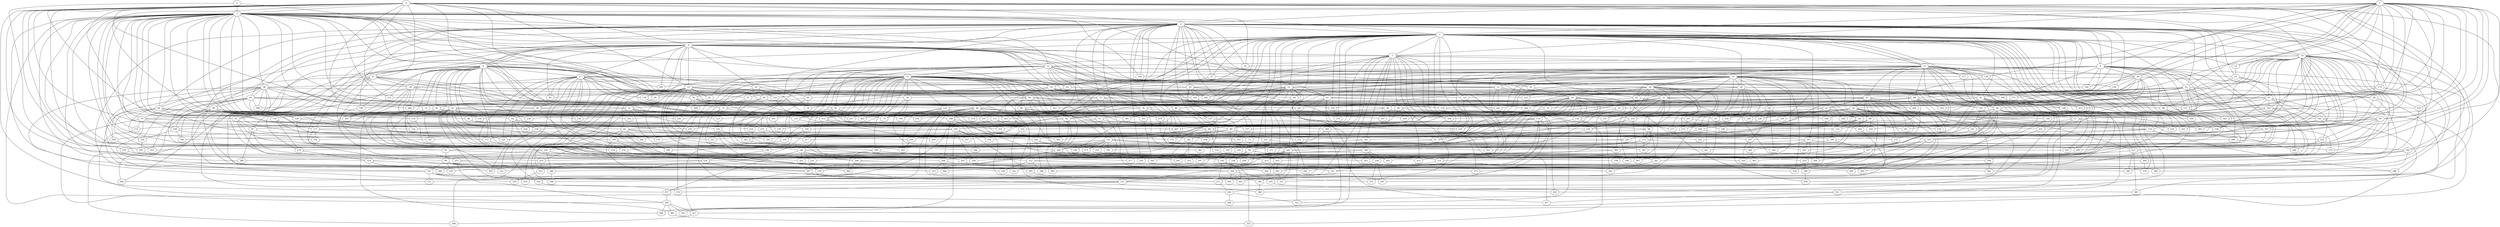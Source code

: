 strict graph "barabasi_albert_graph(400,3)" {
0;
1;
2;
3;
4;
5;
6;
7;
8;
9;
10;
11;
12;
13;
14;
15;
16;
17;
18;
19;
20;
21;
22;
23;
24;
25;
26;
27;
28;
29;
30;
31;
32;
33;
34;
35;
36;
37;
38;
39;
40;
41;
42;
43;
44;
45;
46;
47;
48;
49;
50;
51;
52;
53;
54;
55;
56;
57;
58;
59;
60;
61;
62;
63;
64;
65;
66;
67;
68;
69;
70;
71;
72;
73;
74;
75;
76;
77;
78;
79;
80;
81;
82;
83;
84;
85;
86;
87;
88;
89;
90;
91;
92;
93;
94;
95;
96;
97;
98;
99;
100;
101;
102;
103;
104;
105;
106;
107;
108;
109;
110;
111;
112;
113;
114;
115;
116;
117;
118;
119;
120;
121;
122;
123;
124;
125;
126;
127;
128;
129;
130;
131;
132;
133;
134;
135;
136;
137;
138;
139;
140;
141;
142;
143;
144;
145;
146;
147;
148;
149;
150;
151;
152;
153;
154;
155;
156;
157;
158;
159;
160;
161;
162;
163;
164;
165;
166;
167;
168;
169;
170;
171;
172;
173;
174;
175;
176;
177;
178;
179;
180;
181;
182;
183;
184;
185;
186;
187;
188;
189;
190;
191;
192;
193;
194;
195;
196;
197;
198;
199;
200;
201;
202;
203;
204;
205;
206;
207;
208;
209;
210;
211;
212;
213;
214;
215;
216;
217;
218;
219;
220;
221;
222;
223;
224;
225;
226;
227;
228;
229;
230;
231;
232;
233;
234;
235;
236;
237;
238;
239;
240;
241;
242;
243;
244;
245;
246;
247;
248;
249;
250;
251;
252;
253;
254;
255;
256;
257;
258;
259;
260;
261;
262;
263;
264;
265;
266;
267;
268;
269;
270;
271;
272;
273;
274;
275;
276;
277;
278;
279;
280;
281;
282;
283;
284;
285;
286;
287;
288;
289;
290;
291;
292;
293;
294;
295;
296;
297;
298;
299;
300;
301;
302;
303;
304;
305;
306;
307;
308;
309;
310;
311;
312;
313;
314;
315;
316;
317;
318;
319;
320;
321;
322;
323;
324;
325;
326;
327;
328;
329;
330;
331;
332;
333;
334;
335;
336;
337;
338;
339;
340;
341;
342;
343;
344;
345;
346;
347;
348;
349;
350;
351;
352;
353;
354;
355;
356;
357;
358;
359;
360;
361;
362;
363;
364;
365;
366;
367;
368;
369;
370;
371;
372;
373;
374;
375;
376;
377;
378;
379;
380;
381;
382;
383;
384;
385;
386;
387;
388;
389;
390;
391;
392;
393;
394;
395;
396;
397;
398;
399;
0 -- 257  [is_available=True, prob="0.702467600726"];
0 -- 3  [is_available=True, prob="0.790670022078"];
0 -- 4  [is_available=True, prob="1.0"];
0 -- 6  [is_available=True, prob="0.734093251539"];
0 -- 143  [is_available=True, prob="0.946987612284"];
0 -- 21  [is_available=True, prob="0.183139387195"];
0 -- 25  [is_available=True, prob="0.349278594069"];
0 -- 132  [is_available=True, prob="0.565232767912"];
0 -- 33  [is_available=True, prob="1.0"];
0 -- 34  [is_available=True, prob="0.791646801572"];
0 -- 35  [is_available=True, prob="1.0"];
0 -- 47  [is_available=True, prob="0.879665738388"];
0 -- 55  [is_available=True, prob="0.337091588026"];
0 -- 59  [is_available=True, prob="0.995264995673"];
0 -- 61  [is_available=True, prob="0.742666738419"];
0 -- 81  [is_available=True, prob="1.0"];
0 -- 91  [is_available=True, prob="1.0"];
0 -- 95  [is_available=True, prob="0.419172741694"];
0 -- 98  [is_available=True, prob="0.810926591708"];
0 -- 107  [is_available=True, prob="0.262421049331"];
0 -- 110  [is_available=True, prob="0.0455431759642"];
0 -- 240  [is_available=True, prob="0.65679506688"];
0 -- 244  [is_available=True, prob="0.831784676318"];
0 -- 245  [is_available=True, prob="0.488209788733"];
0 -- 153  [is_available=True, prob="0.275264697545"];
0 -- 253  [is_available=True, prob="1.0"];
1 -- 3  [is_available=True, prob="1.0"];
1 -- 4  [is_available=True, prob="0.760520774953"];
1 -- 5  [is_available=True, prob="0.0702172609617"];
1 -- 262  [is_available=True, prob="0.800545566031"];
1 -- 7  [is_available=True, prob="1.0"];
1 -- 9  [is_available=True, prob="0.395993631474"];
1 -- 10  [is_available=True, prob="1.0"];
1 -- 269  [is_available=True, prob="1.0"];
1 -- 14  [is_available=True, prob="0.0404860961082"];
1 -- 22  [is_available=True, prob="0.759983146086"];
1 -- 47  [is_available=True, prob="1.0"];
1 -- 28  [is_available=True, prob="0.712721616659"];
1 -- 157  [is_available=True, prob="0.348859344401"];
1 -- 133  [is_available=True, prob="0.603213465207"];
1 -- 36  [is_available=True, prob="0.133854844323"];
1 -- 167  [is_available=True, prob="0.480099473105"];
1 -- 43  [is_available=True, prob="1.0"];
1 -- 175  [is_available=True, prob="0.161002038969"];
1 -- 178  [is_available=True, prob="0.034101044751"];
1 -- 53  [is_available=True, prob="0.521664514578"];
1 -- 183  [is_available=True, prob="0.220017315871"];
1 -- 186  [is_available=True, prob="0.177203272702"];
1 -- 59  [is_available=True, prob="1.0"];
1 -- 194  [is_available=True, prob="0.487701161596"];
1 -- 333  [is_available=True, prob="0.697364146333"];
1 -- 379  [is_available=True, prob="0.13640443789"];
2 -- 96  [is_available=True, prob="0.989945161499"];
2 -- 3  [is_available=True, prob="0.130971333533"];
2 -- 253  [is_available=True, prob="1.0"];
3 -- 4  [is_available=True, prob="0.436260429659"];
3 -- 5  [is_available=True, prob="1.0"];
3 -- 129  [is_available=True, prob="0.312363131103"];
3 -- 11  [is_available=True, prob="0.576526124862"];
3 -- 13  [is_available=True, prob="0.955047905689"];
3 -- 256  [is_available=True, prob="1.0"];
3 -- 399  [is_available=True, prob="0.410649100196"];
3 -- 16  [is_available=True, prob="0.801719232377"];
3 -- 18  [is_available=True, prob="0.228291878627"];
3 -- 19  [is_available=True, prob="0.208146101148"];
3 -- 148  [is_available=True, prob="0.358252760292"];
3 -- 150  [is_available=True, prob="0.918574993741"];
3 -- 282  [is_available=True, prob="1.0"];
3 -- 37  [is_available=True, prob="1.0"];
3 -- 38  [is_available=True, prob="1.0"];
3 -- 241  [is_available=True, prob="1.0"];
3 -- 169  [is_available=True, prob="1.0"];
3 -- 298  [is_available=True, prob="0.365313298328"];
3 -- 44  [is_available=True, prob="0.954537532582"];
3 -- 177  [is_available=True, prob="0.476382445809"];
3 -- 50  [is_available=True, prob="0.852043653614"];
3 -- 309  [is_available=True, prob="0.196766885146"];
3 -- 56  [is_available=True, prob="0.48192998005"];
3 -- 58  [is_available=True, prob="1.0"];
3 -- 316  [is_available=True, prob="0.823483925076"];
3 -- 65  [is_available=True, prob="0.208747000616"];
3 -- 75  [is_available=True, prob="0.399008363308"];
3 -- 305  [is_available=True, prob="1.0"];
3 -- 78  [is_available=True, prob="0.427278060317"];
3 -- 79  [is_available=True, prob="0.657951126625"];
3 -- 350  [is_available=True, prob="0.196961067099"];
3 -- 224  [is_available=True, prob="0.76301446722"];
3 -- 99  [is_available=True, prob="0.687025774475"];
3 -- 109  [is_available=True, prob="0.515042195943"];
3 -- 368  [is_available=True, prob="0.584872969964"];
3 -- 113  [is_available=True, prob="1.0"];
3 -- 242  [is_available=True, prob="0.662443725519"];
3 -- 115  [is_available=True, prob="0.0916808816573"];
3 -- 116  [is_available=True, prob="0.70662617486"];
3 -- 118  [is_available=True, prob="0.528961390629"];
3 -- 123  [is_available=True, prob="0.38094310811"];
3 -- 127  [is_available=True, prob="0.136923730378"];
4 -- 5  [is_available=True, prob="0.805450642627"];
4 -- 6  [is_available=True, prob="0.980642202315"];
4 -- 8  [is_available=True, prob="0.939526019306"];
4 -- 9  [is_available=True, prob="0.685463881108"];
4 -- 10  [is_available=True, prob="0.779811968922"];
4 -- 12  [is_available=True, prob="0.770043043876"];
4 -- 141  [is_available=True, prob="0.999996796252"];
4 -- 15  [is_available=True, prob="1.0"];
4 -- 320  [is_available=True, prob="1.0"];
4 -- 18  [is_available=True, prob="0.65409131889"];
4 -- 277  [is_available=True, prob="0.181228907868"];
4 -- 22  [is_available=True, prob="0.296035483563"];
4 -- 23  [is_available=True, prob="0.146934005454"];
4 -- 24  [is_available=True, prob="0.740663626065"];
4 -- 281  [is_available=True, prob="0.485225136289"];
4 -- 154  [is_available=True, prob="0.599615685758"];
4 -- 27  [is_available=True, prob="0.999267945103"];
4 -- 29  [is_available=True, prob="0.599930409724"];
4 -- 31  [is_available=True, prob="0.399186514904"];
4 -- 347  [is_available=True, prob="0.501692935463"];
4 -- 38  [is_available=True, prob="0.369896656918"];
4 -- 171  [is_available=True, prob="1.0"];
4 -- 175  [is_available=True, prob="1.0"];
4 -- 136  [is_available=True, prob="0.90428723385"];
4 -- 180  [is_available=True, prob="1.0"];
4 -- 53  [is_available=True, prob="0.908803831653"];
4 -- 137  [is_available=True, prob="1.0"];
4 -- 58  [is_available=True, prob="0.631518568764"];
4 -- 316  [is_available=True, prob="0.998817900375"];
4 -- 64  [is_available=True, prob="1.0"];
4 -- 67  [is_available=True, prob="0.193770879338"];
4 -- 71  [is_available=True, prob="0.408841654628"];
4 -- 207  [is_available=True, prob="1.0"];
4 -- 91  [is_available=True, prob="0.225412804371"];
4 -- 199  [is_available=True, prob="0.857524048383"];
4 -- 97  [is_available=True, prob="0.152581287222"];
4 -- 109  [is_available=True, prob="0.636894753927"];
4 -- 240  [is_available=True, prob="1.0"];
4 -- 118  [is_available=True, prob="1.0"];
4 -- 376  [is_available=True, prob="1.0"];
5 -- 6  [is_available=True, prob="0.303534439601"];
5 -- 7  [is_available=True, prob="1.0"];
5 -- 8  [is_available=True, prob="0.732014528667"];
5 -- 9  [is_available=True, prob="0.356605704538"];
5 -- 10  [is_available=True, prob="1.0"];
5 -- 12  [is_available=True, prob="1.0"];
5 -- 14  [is_available=True, prob="0.877706223103"];
5 -- 144  [is_available=True, prob="0.499377220357"];
5 -- 20  [is_available=True, prob="0.552401974462"];
5 -- 149  [is_available=True, prob="0.117846228645"];
5 -- 22  [is_available=True, prob="1.0"];
5 -- 152  [is_available=True, prob="0.0136297751991"];
5 -- 27  [is_available=True, prob="1.0"];
5 -- 157  [is_available=True, prob="0.549048588434"];
5 -- 31  [is_available=True, prob="0.497617614949"];
5 -- 35  [is_available=True, prob="0.500872342962"];
5 -- 165  [is_available=True, prob="0.0451105857577"];
5 -- 40  [is_available=True, prob="1.0"];
5 -- 41  [is_available=True, prob="0.786506588479"];
5 -- 42  [is_available=True, prob="1.0"];
5 -- 302  [is_available=True, prob="0.672182356063"];
5 -- 49  [is_available=True, prob="0.208326138804"];
5 -- 56  [is_available=True, prob="1.0"];
5 -- 60  [is_available=True, prob="0.449634434693"];
5 -- 191  [is_available=True, prob="0.687888836547"];
5 -- 192  [is_available=True, prob="0.15063207077"];
5 -- 194  [is_available=True, prob="0.0365147592812"];
5 -- 390  [is_available=True, prob="0.772211224379"];
5 -- 225  [is_available=True, prob="0.429538259701"];
5 -- 73  [is_available=True, prob="1.0"];
5 -- 76  [is_available=True, prob="0.0207786964065"];
5 -- 291  [is_available=True, prob="1.0"];
5 -- 270  [is_available=True, prob="0.623741088192"];
5 -- 216  [is_available=True, prob="0.259970522473"];
5 -- 89  [is_available=True, prob="0.368794561507"];
5 -- 220  [is_available=True, prob="0.510646752554"];
5 -- 97  [is_available=True, prob="0.524347360997"];
5 -- 228  [is_available=True, prob="0.543291693958"];
5 -- 233  [is_available=True, prob="0.293461222004"];
5 -- 234  [is_available=True, prob="0.0734087697447"];
5 -- 110  [is_available=True, prob="0.540487246348"];
5 -- 112  [is_available=True, prob="0.338987702491"];
5 -- 168  [is_available=True, prob="0.590431662587"];
5 -- 370  [is_available=True, prob="0.397010869616"];
6 -- 7  [is_available=True, prob="0.847390420674"];
6 -- 136  [is_available=True, prob="0.723718291536"];
6 -- 11  [is_available=True, prob="0.0671425880989"];
6 -- 17  [is_available=True, prob="1.0"];
6 -- 20  [is_available=True, prob="0.837595203648"];
6 -- 21  [is_available=True, prob="0.0728937078537"];
6 -- 25  [is_available=True, prob="0.251118779879"];
6 -- 156  [is_available=True, prob="0.673212926593"];
6 -- 29  [is_available=True, prob="0.0582146677468"];
6 -- 33  [is_available=True, prob="1.0"];
6 -- 177  [is_available=True, prob="0.184546983965"];
6 -- 8  [is_available=True, prob="1.0"];
6 -- 58  [is_available=True, prob="0.795707346639"];
6 -- 189  [is_available=True, prob="0.95193616763"];
6 -- 63  [is_available=True, prob="0.550976482609"];
6 -- 267  [is_available=True, prob="1.0"];
6 -- 85  [is_available=True, prob="0.280497952945"];
6 -- 101  [is_available=True, prob="0.328105681731"];
6 -- 232  [is_available=True, prob="0.801007867277"];
6 -- 238  [is_available=True, prob="1.0"];
6 -- 115  [is_available=True, prob="0.974986250583"];
6 -- 124  [is_available=True, prob="0.628141324653"];
7 -- 172  [is_available=True, prob="0.640885427536"];
7 -- 391  [is_available=True, prob="0.202356154419"];
7 -- 163  [is_available=True, prob="0.536164843369"];
7 -- 36  [is_available=True, prob="0.634076646168"];
7 -- 39  [is_available=True, prob="0.448521292811"];
7 -- 169  [is_available=True, prob="0.375484269687"];
7 -- 193  [is_available=True, prob="0.433677650827"];
7 -- 103  [is_available=True, prob="0.317042296849"];
7 -- 12  [is_available=True, prob="1.0"];
7 -- 13  [is_available=True, prob="1.0"];
7 -- 208  [is_available=True, prob="0.00279378950442"];
7 -- 147  [is_available=True, prob="0.463760154284"];
7 -- 357  [is_available=True, prob="1.0"];
7 -- 214  [is_available=True, prob="1.0"];
7 -- 223  [is_available=True, prob="0.182222358465"];
7 -- 211  [is_available=True, prob="1.0"];
7 -- 65  [is_available=True, prob="0.326705086834"];
8 -- 129  [is_available=True, prob="0.264338536726"];
8 -- 139  [is_available=True, prob="1.0"];
8 -- 144  [is_available=True, prob="1.0"];
8 -- 17  [is_available=True, prob="1.0"];
8 -- 274  [is_available=True, prob="0.780216298883"];
8 -- 20  [is_available=True, prob="0.0156085599644"];
8 -- 149  [is_available=True, prob="1.0"];
8 -- 154  [is_available=True, prob="0.0101459700559"];
8 -- 155  [is_available=True, prob="0.554555432985"];
8 -- 26  [is_available=True, prob="0.367212133729"];
8 -- 158  [is_available=True, prob="0.366714107274"];
8 -- 33  [is_available=True, prob="1.0"];
8 -- 35  [is_available=True, prob="0.582683188083"];
8 -- 39  [is_available=True, prob="0.951148445951"];
8 -- 173  [is_available=True, prob="0.473321092175"];
8 -- 307  [is_available=True, prob="1.0"];
8 -- 188  [is_available=True, prob="0.563914646913"];
8 -- 61  [is_available=True, prob="0.00155737563281"];
8 -- 199  [is_available=True, prob="0.0643071791224"];
8 -- 72  [is_available=True, prob="0.343271963184"];
8 -- 163  [is_available=True, prob="0.756312899283"];
8 -- 340  [is_available=True, prob="0.0158959860317"];
8 -- 368  [is_available=True, prob="0.510740797295"];
8 -- 373  [is_available=True, prob="1.0"];
9 -- 131  [is_available=True, prob="0.608795463744"];
9 -- 266  [is_available=True, prob="0.524534290899"];
9 -- 140  [is_available=True, prob="0.658084659665"];
9 -- 15  [is_available=True, prob="0.788272607669"];
9 -- 16  [is_available=True, prob="0.125172002042"];
9 -- 19  [is_available=True, prob="1.0"];
9 -- 27  [is_available=True, prob="0.691382111726"];
9 -- 30  [is_available=True, prob="0.855998850509"];
9 -- 36  [is_available=True, prob="0.758645538287"];
9 -- 37  [is_available=True, prob="1.0"];
9 -- 189  [is_available=True, prob="0.894647890678"];
9 -- 206  [is_available=True, prob="0.489656298674"];
9 -- 80  [is_available=True, prob="0.167926427079"];
9 -- 88  [is_available=True, prob="0.0152064980573"];
9 -- 271  [is_available=True, prob="1.0"];
9 -- 93  [is_available=True, prob="0.604897218212"];
9 -- 223  [is_available=True, prob="0.234703438233"];
9 -- 100  [is_available=True, prob="0.791779783538"];
9 -- 109  [is_available=True, prob="0.989152353036"];
9 -- 381  [is_available=True, prob="0.00691229355887"];
10 -- 128  [is_available=True, prob="0.499266056717"];
10 -- 258  [is_available=True, prob="1.0"];
10 -- 259  [is_available=True, prob="0.63078909365"];
10 -- 11  [is_available=True, prob="1.0"];
10 -- 142  [is_available=True, prob="1.0"];
10 -- 18  [is_available=True, prob="1.0"];
10 -- 131  [is_available=True, prob="0.987022595819"];
10 -- 363  [is_available=True, prob="1.0"];
10 -- 156  [is_available=True, prob="1.0"];
10 -- 159  [is_available=True, prob="0.853887146171"];
10 -- 288  [is_available=True, prob="0.730779259863"];
10 -- 290  [is_available=True, prob="0.412012937218"];
10 -- 294  [is_available=True, prob="0.404235013068"];
10 -- 170  [is_available=True, prob="0.123636574505"];
10 -- 67  [is_available=True, prob="1.0"];
10 -- 203  [is_available=True, prob="0.0536433024645"];
10 -- 80  [is_available=True, prob="0.202508469491"];
10 -- 212  [is_available=True, prob="0.650697880474"];
10 -- 14  [is_available=True, prob="0.917174977593"];
10 -- 89  [is_available=True, prob="0.753938389256"];
10 -- 352  [is_available=True, prob="1.0"];
10 -- 360  [is_available=True, prob="0.463607273487"];
10 -- 107  [is_available=True, prob="0.720471449808"];
10 -- 114  [is_available=True, prob="0.159282870862"];
10 -- 379  [is_available=True, prob="1.0"];
10 -- 252  [is_available=True, prob="1.0"];
11 -- 262  [is_available=True, prob="0.585454558779"];
11 -- 134  [is_available=True, prob="0.518463157599"];
11 -- 135  [is_available=True, prob="1.0"];
11 -- 40  [is_available=True, prob="0.688458495897"];
11 -- 41  [is_available=True, prob="1.0"];
11 -- 75  [is_available=True, prob="1.0"];
11 -- 13  [is_available=True, prob="1.0"];
11 -- 48  [is_available=True, prob="0.513560664507"];
11 -- 145  [is_available=True, prob="0.200327080645"];
11 -- 178  [is_available=True, prob="0.544275863114"];
11 -- 171  [is_available=True, prob="0.116020629012"];
11 -- 184  [is_available=True, prob="0.390243064768"];
11 -- 202  [is_available=True, prob="0.188041105522"];
11 -- 92  [is_available=True, prob="1.0"];
11 -- 106  [is_available=True, prob="1.0"];
12 -- 43  [is_available=True, prob="0.992916564078"];
12 -- 264  [is_available=True, prob="0.284277132762"];
12 -- 268  [is_available=True, prob="0.445361891889"];
12 -- 15  [is_available=True, prob="0.0323367314687"];
12 -- 16  [is_available=True, prob="0.297449637404"];
12 -- 17  [is_available=True, prob="0.229495660617"];
12 -- 276  [is_available=True, prob="0.126824819835"];
12 -- 278  [is_available=True, prob="1.0"];
12 -- 24  [is_available=True, prob="0.510292133583"];
12 -- 297  [is_available=True, prob="1.0"];
12 -- 171  [is_available=True, prob="0.0748603732247"];
12 -- 178  [is_available=True, prob="0.421461803183"];
12 -- 329  [is_available=True, prob="1.0"];
12 -- 201  [is_available=True, prob="1.0"];
12 -- 331  [is_available=True, prob="1.0"];
12 -- 88  [is_available=True, prob="1.0"];
12 -- 90  [is_available=True, prob="0.332432072961"];
12 -- 352  [is_available=True, prob="1.0"];
12 -- 372  [is_available=True, prob="0.804454580117"];
13 -- 133  [is_available=True, prob="0.0742847289671"];
13 -- 264  [is_available=True, prob="0.840915742515"];
13 -- 138  [is_available=True, prob="0.961419401779"];
13 -- 19  [is_available=True, prob="0.397866811237"];
13 -- 23  [is_available=True, prob="0.395881746421"];
13 -- 153  [is_available=True, prob="0.29143975471"];
13 -- 30  [is_available=True, prob="0.483795246405"];
13 -- 161  [is_available=True, prob="1.0"];
13 -- 38  [is_available=True, prob="1.0"];
13 -- 170  [is_available=True, prob="0.655925547037"];
13 -- 299  [is_available=True, prob="0.844669360101"];
13 -- 52  [is_available=True, prob="0.650839962924"];
13 -- 182  [is_available=True, prob="0.872270741164"];
13 -- 317  [is_available=True, prob="0.0715471081201"];
13 -- 64  [is_available=True, prob="0.667433594746"];
13 -- 65  [is_available=True, prob="0.199115563649"];
13 -- 66  [is_available=True, prob="0.616298301742"];
13 -- 289  [is_available=True, prob="0.586233279367"];
13 -- 334  [is_available=True, prob="0.306732786816"];
13 -- 212  [is_available=True, prob="0.627207819129"];
13 -- 216  [is_available=True, prob="0.503280728138"];
13 -- 96  [is_available=True, prob="0.447605843991"];
13 -- 227  [is_available=True, prob="0.534983159282"];
13 -- 104  [is_available=True, prob="0.980349132355"];
13 -- 105  [is_available=True, prob="0.651084939897"];
13 -- 387  [is_available=True, prob="0.979887680684"];
13 -- 365  [is_available=True, prob="0.204413440263"];
13 -- 120  [is_available=True, prob="0.271829167859"];
13 -- 121  [is_available=True, prob="0.533766420948"];
13 -- 298  [is_available=True, prob="1.0"];
14 -- 25  [is_available=True, prob="0.759657158557"];
15 -- 261  [is_available=True, prob="0.290249679676"];
15 -- 358  [is_available=True, prob="0.701830647237"];
15 -- 44  [is_available=True, prob="1.0"];
15 -- 45  [is_available=True, prob="1.0"];
15 -- 181  [is_available=True, prob="0.676408843835"];
15 -- 151  [is_available=True, prob="0.836814788604"];
15 -- 196  [is_available=True, prob="0.831627331767"];
16 -- 135  [is_available=True, prob="1.0"];
16 -- 394  [is_available=True, prob="1.0"];
16 -- 21  [is_available=True, prob="0.278183927701"];
16 -- 23  [is_available=True, prob="0.310785587054"];
16 -- 24  [is_available=True, prob="0.70461409665"];
16 -- 29  [is_available=True, prob="1.0"];
16 -- 31  [is_available=True, prob="0.508571542585"];
16 -- 54  [is_available=True, prob="1.0"];
16 -- 183  [is_available=True, prob="0.752026454775"];
16 -- 56  [is_available=True, prob="0.451185307208"];
16 -- 57  [is_available=True, prob="1.0"];
16 -- 318  [is_available=True, prob="0.336888062238"];
16 -- 193  [is_available=True, prob="0.853484522115"];
16 -- 70  [is_available=True, prob="0.237408807043"];
16 -- 327  [is_available=True, prob="1.0"];
16 -- 205  [is_available=True, prob="0.49701448861"];
16 -- 84  [is_available=True, prob="1.0"];
16 -- 104  [is_available=True, prob="0.258591009289"];
16 -- 367  [is_available=True, prob="0.0582613136054"];
16 -- 113  [is_available=True, prob="0.0929902683388"];
16 -- 242  [is_available=True, prob="0.215436541367"];
16 -- 249  [is_available=True, prob="0.0134569167098"];
17 -- 34  [is_available=True, prob="0.633848218444"];
17 -- 100  [is_available=True, prob="0.624619711257"];
17 -- 70  [is_available=True, prob="0.189921045854"];
17 -- 359  [is_available=True, prob="0.561099851906"];
17 -- 201  [is_available=True, prob="0.577326980249"];
17 -- 324  [is_available=True, prob="0.551196776162"];
17 -- 189  [is_available=True, prob="0.124051505019"];
17 -- 48  [is_available=True, prob="0.0732339477624"];
17 -- 50  [is_available=True, prob="0.807127068346"];
17 -- 204  [is_available=True, prob="0.0238476847667"];
17 -- 85  [is_available=True, prob="0.997746599533"];
17 -- 374  [is_available=True, prob="1.0"];
17 -- 297  [is_available=True, prob="0.128887899226"];
17 -- 120  [is_available=True, prob="0.49030913478"];
17 -- 249  [is_available=True, prob="1.0"];
17 -- 220  [is_available=True, prob="1.0"];
17 -- 94  [is_available=True, prob="0.506456102493"];
17 -- 62  [is_available=True, prob="1.0"];
18 -- 40  [is_available=True, prob="0.0433067625428"];
19 -- 261  [is_available=True, prob="1.0"];
19 -- 358  [is_available=True, prob="0.68364876116"];
19 -- 44  [is_available=True, prob="0.997588345189"];
19 -- 111  [is_available=True, prob="0.139246485579"];
19 -- 254  [is_available=True, prob="0.67451717145"];
20 -- 231  [is_available=True, prob="0.111733668526"];
20 -- 76  [is_available=True, prob="1.0"];
20 -- 49  [is_available=True, prob="0.733431690442"];
20 -- 274  [is_available=True, prob="0.658740376748"];
20 -- 154  [is_available=True, prob="1.0"];
20 -- 59  [is_available=True, prob="0.93709399841"];
20 -- 37  [is_available=True, prob="0.683701134443"];
21 -- 393  [is_available=True, prob="0.35560412205"];
21 -- 139  [is_available=True, prob="0.561608533877"];
21 -- 396  [is_available=True, prob="1.0"];
21 -- 26  [is_available=True, prob="1.0"];
21 -- 155  [is_available=True, prob="1.0"];
21 -- 157  [is_available=True, prob="0.767379849793"];
21 -- 30  [is_available=True, prob="0.649128622121"];
21 -- 32  [is_available=True, prob="0.807110162901"];
21 -- 301  [is_available=True, prob="0.742406780842"];
21 -- 49  [is_available=True, prob="0.623824482169"];
21 -- 60  [is_available=True, prob="1.0"];
21 -- 323  [is_available=True, prob="0.777161332032"];
21 -- 70  [is_available=True, prob="0.313826513015"];
21 -- 330  [is_available=True, prob="0.449287795832"];
21 -- 81  [is_available=True, prob="0.253373526838"];
21 -- 85  [is_available=True, prob="1.0"];
21 -- 214  [is_available=True, prob="0.593681903777"];
21 -- 217  [is_available=True, prob="1.0"];
21 -- 91  [is_available=True, prob="1.0"];
21 -- 230  [is_available=True, prob="0.358719924466"];
21 -- 364  [is_available=True, prob="1.0"];
22 -- 32  [is_available=True, prob="0.0397213150661"];
22 -- 39  [is_available=True, prob="0.966876175726"];
22 -- 200  [is_available=True, prob="0.591982241839"];
22 -- 41  [is_available=True, prob="0.446480586163"];
22 -- 306  [is_available=True, prob="0.137098650265"];
22 -- 151  [is_available=True, prob="0.357718831817"];
22 -- 57  [is_available=True, prob="1.0"];
22 -- 26  [is_available=True, prob="0.852443360966"];
22 -- 123  [is_available=True, prob="1.0"];
22 -- 28  [is_available=True, prob="0.331531560418"];
22 -- 90  [is_available=True, prob="0.941733460956"];
22 -- 63  [is_available=True, prob="0.750828976416"];
23 -- 90  [is_available=True, prob="0.579733069653"];
23 -- 45  [is_available=True, prob="0.132775377091"];
24 -- 32  [is_available=True, prob="0.509364960022"];
24 -- 187  [is_available=True, prob="0.958312283715"];
24 -- 105  [is_available=True, prob="0.0340272985069"];
24 -- 42  [is_available=True, prob="0.467436128844"];
24 -- 139  [is_available=True, prob="1.0"];
24 -- 45  [is_available=True, prob="0.683856205897"];
24 -- 237  [is_available=True, prob="0.67497684992"];
24 -- 273  [is_available=True, prob="0.19253132802"];
24 -- 84  [is_available=True, prob="0.179390959272"];
24 -- 117  [is_available=True, prob="0.0192179143844"];
24 -- 375  [is_available=True, prob="0.898463670212"];
24 -- 300  [is_available=True, prob="0.00582282705478"];
24 -- 123  [is_available=True, prob="0.622492492527"];
24 -- 28  [is_available=True, prob="0.658816913917"];
25 -- 162  [is_available=True, prob="0.866236502352"];
25 -- 145  [is_available=True, prob="0.994661902724"];
25 -- 344  [is_available=True, prob="0.495528414466"];
26 -- 51  [is_available=True, prob="0.944333152449"];
27 -- 374  [is_available=True, prob="0.105066799719"];
28 -- 354  [is_available=True, prob="0.104848913589"];
28 -- 292  [is_available=True, prob="0.931586138206"];
28 -- 283  [is_available=True, prob="1.0"];
29 -- 163  [is_available=True, prob="0.413610211442"];
29 -- 68  [is_available=True, prob="0.467675489983"];
29 -- 232  [is_available=True, prob="0.909535643627"];
29 -- 236  [is_available=True, prob="0.115547417773"];
29 -- 370  [is_available=True, prob="0.555340354717"];
29 -- 242  [is_available=True, prob="0.787094823546"];
29 -- 115  [is_available=True, prob="0.0104646701347"];
30 -- 335  [is_available=True, prob="0.526436597039"];
30 -- 73  [is_available=True, prob="0.96148744118"];
30 -- 219  [is_available=True, prob="0.691401390589"];
31 -- 48  [is_available=True, prob="0.965035627954"];
31 -- 130  [is_available=True, prob="0.247280449597"];
31 -- 390  [is_available=True, prob="0.87560678313"];
31 -- 231  [is_available=True, prob="0.149263378034"];
31 -- 202  [is_available=True, prob="0.212485041219"];
31 -- 369  [is_available=True, prob="0.538278396855"];
31 -- 50  [is_available=True, prob="0.575004268378"];
31 -- 371  [is_available=True, prob="0.0330442912038"];
31 -- 127  [is_available=True, prob="0.589620933636"];
31 -- 60  [is_available=True, prob="0.498040563846"];
31 -- 62  [is_available=True, prob="0.154557812204"];
31 -- 63  [is_available=True, prob="0.663792670436"];
32 -- 66  [is_available=True, prob="0.706490822928"];
32 -- 210  [is_available=True, prob="0.153946855368"];
32 -- 74  [is_available=True, prob="1.0"];
32 -- 162  [is_available=True, prob="1.0"];
32 -- 78  [is_available=True, prob="0.891287604973"];
32 -- 80  [is_available=True, prob="0.0574121710622"];
32 -- 114  [is_available=True, prob="0.436929253275"];
32 -- 307  [is_available=True, prob="0.508468045393"];
32 -- 121  [is_available=True, prob="0.992352303227"];
33 -- 160  [is_available=True, prob="0.749111592698"];
33 -- 34  [is_available=True, prob="1.0"];
33 -- 99  [is_available=True, prob="1.0"];
33 -- 167  [is_available=True, prob="0.368136717239"];
33 -- 396  [is_available=True, prob="0.555798187768"];
33 -- 173  [is_available=True, prob="0.80839880203"];
33 -- 46  [is_available=True, prob="1.0"];
33 -- 276  [is_available=True, prob="0.843545066252"];
33 -- 310  [is_available=True, prob="1.0"];
34 -- 227  [is_available=True, prob="1.0"];
34 -- 341  [is_available=True, prob="0.673244442551"];
34 -- 174  [is_available=True, prob="0.387869654902"];
34 -- 53  [is_available=True, prob="0.41586499166"];
34 -- 279  [is_available=True, prob="0.221326112651"];
34 -- 88  [is_available=True, prob="1.0"];
34 -- 92  [is_available=True, prob="0.0735728490112"];
34 -- 95  [is_available=True, prob="0.0351148722636"];
35 -- 388  [is_available=True, prob="0.689133298987"];
35 -- 230  [is_available=True, prob="1.0"];
35 -- 336  [is_available=True, prob="0.852811757545"];
35 -- 246  [is_available=True, prob="0.801154849726"];
35 -- 55  [is_available=True, prob="0.207950928902"];
35 -- 187  [is_available=True, prob="0.943398382977"];
35 -- 93  [is_available=True, prob="0.223342107818"];
35 -- 191  [is_available=True, prob="0.446781866165"];
36 -- 100  [is_available=True, prob="0.0107824986336"];
36 -- 72  [is_available=True, prob="0.729521926375"];
36 -- 42  [is_available=True, prob="0.323418565571"];
36 -- 175  [is_available=True, prob="1.0"];
36 -- 136  [is_available=True, prob="0.0475903998839"];
36 -- 51  [is_available=True, prob="0.20631651399"];
36 -- 148  [is_available=True, prob="1.0"];
36 -- 54  [is_available=True, prob="1.0"];
36 -- 271  [is_available=True, prob="0.541715921625"];
36 -- 94  [is_available=True, prob="0.486491773502"];
37 -- 140  [is_available=True, prob="0.480901636596"];
37 -- 77  [is_available=True, prob="0.480823068464"];
38 -- 64  [is_available=True, prob="0.830992985791"];
38 -- 289  [is_available=True, prob="1.0"];
38 -- 133  [is_available=True, prob="0.683201247409"];
38 -- 327  [is_available=True, prob="0.549113906739"];
38 -- 43  [is_available=True, prob="1.0"];
38 -- 172  [is_available=True, prob="0.946365179215"];
38 -- 79  [is_available=True, prob="0.658325302927"];
38 -- 51  [is_available=True, prob="1.0"];
38 -- 309  [is_available=True, prob="0.172292040009"];
38 -- 55  [is_available=True, prob="0.0371163494047"];
38 -- 185  [is_available=True, prob="1.0"];
38 -- 348  [is_available=True, prob="0.846566033242"];
39 -- 176  [is_available=True, prob="0.881356432688"];
39 -- 161  [is_available=True, prob="0.893489198345"];
39 -- 329  [is_available=True, prob="0.261238322176"];
39 -- 321  [is_available=True, prob="0.427120727487"];
39 -- 112  [is_available=True, prob="0.728961266969"];
40 -- 137  [is_available=True, prob="0.715537656527"];
40 -- 279  [is_available=True, prob="1.0"];
40 -- 361  [is_available=True, prob="1.0"];
40 -- 125  [is_available=True, prob="1.0"];
40 -- 69  [is_available=True, prob="0.536196503212"];
41 -- 385  [is_available=True, prob="1.0"];
41 -- 269  [is_available=True, prob="0.309383354515"];
41 -- 305  [is_available=True, prob="0.388055728524"];
41 -- 338  [is_available=True, prob="0.423790962209"];
41 -- 52  [is_available=True, prob="0.633147403761"];
41 -- 149  [is_available=True, prob="1.0"];
41 -- 215  [is_available=True, prob="0.0473106769813"];
41 -- 313  [is_available=True, prob="1.0"];
41 -- 218  [is_available=True, prob="1.0"];
41 -- 126  [is_available=True, prob="0.860808391696"];
41 -- 247  [is_available=True, prob="0.159622338663"];
42 -- 344  [is_available=True, prob="1.0"];
42 -- 239  [is_available=True, prob="0.0191130386505"];
42 -- 120  [is_available=True, prob="1.0"];
42 -- 47  [is_available=True, prob="0.0177881675885"];
43 -- 226  [is_available=True, prob="0.382913130428"];
43 -- 68  [is_available=True, prob="0.388880376035"];
43 -- 278  [is_available=True, prob="1.0"];
43 -- 71  [is_available=True, prob="1.0"];
43 -- 296  [is_available=True, prob="1.0"];
43 -- 74  [is_available=True, prob="1.0"];
43 -- 225  [is_available=True, prob="0.959414628933"];
43 -- 365  [is_available=True, prob="0.479246251738"];
43 -- 46  [is_available=True, prob="1.0"];
43 -- 52  [is_available=True, prob="0.0748942164823"];
43 -- 54  [is_available=True, prob="1.0"];
43 -- 215  [is_available=True, prob="0.603120702653"];
43 -- 282  [is_available=True, prob="1.0"];
43 -- 266  [is_available=True, prob="0.0267746824798"];
44 -- 197  [is_available=True, prob="0.598970787768"];
44 -- 147  [is_available=True, prob="0.172478528322"];
44 -- 101  [is_available=True, prob="0.167191261456"];
44 -- 243  [is_available=True, prob="0.275636718112"];
44 -- 200  [is_available=True, prob="0.919708438309"];
44 -- 137  [is_available=True, prob="1.0"];
44 -- 328  [is_available=True, prob="0.237153462382"];
44 -- 118  [is_available=True, prob="0.336241696227"];
44 -- 329  [is_available=True, prob="0.735773809025"];
44 -- 280  [is_available=True, prob="0.0239529813314"];
44 -- 374  [is_available=True, prob="0.267644166271"];
44 -- 188  [is_available=True, prob="0.30851274486"];
44 -- 69  [is_available=True, prob="0.594477795549"];
45 -- 160  [is_available=True, prob="1.0"];
45 -- 130  [is_available=True, prob="1.0"];
45 -- 373  [is_available=True, prob="1.0"];
45 -- 261  [is_available=True, prob="0.153199169259"];
45 -- 103  [is_available=True, prob="1.0"];
45 -- 168  [is_available=True, prob="0.448180229318"];
45 -- 237  [is_available=True, prob="0.363717464126"];
45 -- 46  [is_available=True, prob="0.242402818091"];
45 -- 208  [is_available=True, prob="0.433754163467"];
45 -- 248  [is_available=True, prob="0.201016114052"];
45 -- 213  [is_available=True, prob="0.172589277442"];
45 -- 87  [is_available=True, prob="1.0"];
45 -- 119  [is_available=True, prob="1.0"];
45 -- 124  [is_available=True, prob="1.0"];
45 -- 221  [is_available=True, prob="0.843224152547"];
45 -- 255  [is_available=True, prob="0.288790779842"];
46 -- 260  [is_available=True, prob="0.530103818979"];
46 -- 111  [is_available=True, prob="1.0"];
46 -- 147  [is_available=True, prob="0.256917848424"];
46 -- 345  [is_available=True, prob="0.01854096284"];
46 -- 188  [is_available=True, prob="1.0"];
47 -- 392  [is_available=True, prob="0.495942639348"];
47 -- 166  [is_available=True, prob="1.0"];
48 -- 199  [is_available=True, prob="0.211053780089"];
48 -- 76  [is_available=True, prob="0.404823145438"];
48 -- 272  [is_available=True, prob="1.0"];
49 -- 294  [is_available=True, prob="0.80560767745"];
49 -- 74  [is_available=True, prob="0.895427245035"];
49 -- 310  [is_available=True, prob="0.659483057951"];
50 -- 234  [is_available=True, prob="0.37233745629"];
50 -- 111  [is_available=True, prob="0.12576063724"];
50 -- 338  [is_available=True, prob="0.558839237257"];
50 -- 86  [is_available=True, prob="0.607745612871"];
51 -- 195  [is_available=True, prob="0.629478971168"];
51 -- 328  [is_available=True, prob="0.0977668102958"];
51 -- 79  [is_available=True, prob="0.698089402678"];
51 -- 241  [is_available=True, prob="0.664094523233"];
51 -- 306  [is_available=True, prob="1.0"];
51 -- 243  [is_available=True, prob="0.488407729472"];
51 -- 117  [is_available=True, prob="1.0"];
51 -- 248  [is_available=True, prob="0.0202676166658"];
51 -- 316  [is_available=True, prob="0.39297092776"];
51 -- 186  [is_available=True, prob="0.436099436043"];
52 -- 164  [is_available=True, prob="0.841273403773"];
52 -- 168  [is_available=True, prob="0.473553330499"];
52 -- 238  [is_available=True, prob="1.0"];
52 -- 82  [is_available=True, prob="0.197502381622"];
52 -- 393  [is_available=True, prob="1.0"];
52 -- 57  [is_available=True, prob="0.0467844881018"];
52 -- 186  [is_available=True, prob="0.43929754759"];
52 -- 93  [is_available=True, prob="0.197305164773"];
53 -- 326  [is_available=True, prob="0.133566321019"];
53 -- 78  [is_available=True, prob="0.590353040598"];
53 -- 143  [is_available=True, prob="1.0"];
53 -- 82  [is_available=True, prob="1.0"];
53 -- 61  [is_available=True, prob="0.372586049691"];
54 -- 130  [is_available=True, prob="0.457692426143"];
54 -- 227  [is_available=True, prob="0.120732668733"];
54 -- 68  [is_available=True, prob="0.18106015518"];
54 -- 243  [is_available=True, prob="0.825625524454"];
54 -- 275  [is_available=True, prob="0.892574568792"];
54 -- 291  [is_available=True, prob="0.0121867369513"];
54 -- 394  [is_available=True, prob="1.0"];
54 -- 322  [is_available=True, prob="0.684183884409"];
54 -- 206  [is_available=True, prob="0.895612137757"];
54 -- 83  [is_available=True, prob="1.0"];
54 -- 346  [is_available=True, prob="0.756801827398"];
54 -- 126  [is_available=True, prob="0.369345171866"];
55 -- 97  [is_available=True, prob="0.714055177685"];
55 -- 229  [is_available=True, prob="1.0"];
55 -- 319  [is_available=True, prob="1.0"];
56 -- 96  [is_available=True, prob="0.833423299839"];
56 -- 363  [is_available=True, prob="0.740561437605"];
56 -- 268  [is_available=True, prob="0.238674495102"];
56 -- 270  [is_available=True, prob="0.82610640563"];
56 -- 239  [is_available=True, prob="0.618624241989"];
56 -- 83  [is_available=True, prob="1.0"];
56 -- 119  [is_available=True, prob="0.975187273162"];
56 -- 271  [is_available=True, prob="0.621018888298"];
56 -- 382  [is_available=True, prob="0.396995967713"];
56 -- 287  [is_available=True, prob="0.725465601608"];
57 -- 293  [is_available=True, prob="0.695337172456"];
57 -- 233  [is_available=True, prob="0.362839102389"];
57 -- 347  [is_available=True, prob="0.400585526765"];
58 -- 342  [is_available=True, prob="1.0"];
58 -- 141  [is_available=True, prob="0.472203852309"];
58 -- 176  [is_available=True, prob="0.546710985118"];
58 -- 86  [is_available=True, prob="0.260379115361"];
58 -- 343  [is_available=True, prob="1.0"];
58 -- 324  [is_available=True, prob="0.701944572813"];
58 -- 62  [is_available=True, prob="1.0"];
59 -- 164  [is_available=True, prob="0.136880319255"];
59 -- 273  [is_available=True, prob="1.0"];
59 -- 179  [is_available=True, prob="0.108929655542"];
59 -- 215  [is_available=True, prob="0.527020772977"];
59 -- 222  [is_available=True, prob="1.0"];
59 -- 287  [is_available=True, prob="0.636860791996"];
60 -- 146  [is_available=True, prob="0.873184497822"];
60 -- 102  [is_available=True, prob="0.463508718966"];
61 -- 277  [is_available=True, prob="0.88979717337"];
61 -- 132  [is_available=True, prob="0.346704662038"];
61 -- 325  [is_available=True, prob="0.452321822218"];
61 -- 359  [is_available=True, prob="0.95654966352"];
61 -- 73  [is_available=True, prob="1.0"];
61 -- 106  [is_available=True, prob="0.128780802242"];
61 -- 337  [is_available=True, prob="1.0"];
61 -- 83  [is_available=True, prob="0.616959717775"];
61 -- 116  [is_available=True, prob="0.826790279292"];
61 -- 86  [is_available=True, prob="0.287000614058"];
61 -- 265  [is_available=True, prob="0.505722651094"];
61 -- 260  [is_available=True, prob="1.0"];
61 -- 251  [is_available=True, prob="1.0"];
61 -- 281  [is_available=True, prob="0.683480463679"];
61 -- 159  [is_available=True, prob="0.946566276333"];
62 -- 259  [is_available=True, prob="1.0"];
62 -- 366  [is_available=True, prob="1.0"];
62 -- 350  [is_available=True, prob="1.0"];
62 -- 87  [is_available=True, prob="0.630267016076"];
62 -- 158  [is_available=True, prob="1.0"];
63 -- 354  [is_available=True, prob="0.31612703381"];
63 -- 131  [is_available=True, prob="0.974036769759"];
63 -- 357  [is_available=True, prob="0.843585530063"];
63 -- 167  [is_available=True, prob="0.402623444576"];
63 -- 142  [is_available=True, prob="0.574276544198"];
63 -- 209  [is_available=True, prob="0.426770624474"];
63 -- 219  [is_available=True, prob="1.0"];
64 -- 289  [is_available=True, prob="0.456683928702"];
64 -- 99  [is_available=True, prob="0.157576658329"];
64 -- 197  [is_available=True, prob="1.0"];
64 -- 72  [is_available=True, prob="0.753553177483"];
64 -- 108  [is_available=True, prob="0.594426399242"];
64 -- 77  [is_available=True, prob="0.940058808362"];
64 -- 150  [is_available=True, prob="0.289806287652"];
64 -- 343  [is_available=True, prob="1.0"];
65 -- 67  [is_available=True, prob="0.637040691738"];
65 -- 66  [is_available=True, prob="0.428825319674"];
66 -- 302  [is_available=True, prob="0.552591217966"];
66 -- 119  [is_available=True, prob="0.543507038566"];
66 -- 217  [is_available=True, prob="0.364107531894"];
66 -- 122  [is_available=True, prob="0.448281371808"];
66 -- 282  [is_available=True, prob="0.495515055944"];
67 -- 128  [is_available=True, prob="0.642336968931"];
67 -- 77  [is_available=True, prob="0.350629686206"];
67 -- 143  [is_available=True, prob="0.747885253282"];
67 -- 336  [is_available=True, prob="0.836725069371"];
67 -- 180  [is_available=True, prob="1.0"];
67 -- 313  [is_available=True, prob="0.554620343416"];
67 -- 252  [is_available=True, prob="0.389753447387"];
68 -- 98  [is_available=True, prob="0.535832345399"];
68 -- 69  [is_available=True, prob="0.211940220658"];
68 -- 104  [is_available=True, prob="0.219156551059"];
68 -- 162  [is_available=True, prob="1.0"];
69 -- 256  [is_available=True, prob="0.515890433841"];
69 -- 198  [is_available=True, prob="0.788188456202"];
69 -- 134  [is_available=True, prob="0.191356056868"];
69 -- 71  [is_available=True, prob="0.440327873032"];
69 -- 173  [is_available=True, prob="0.664640479656"];
69 -- 182  [is_available=True, prob="0.0194260297906"];
70 -- 106  [is_available=True, prob="0.460946824034"];
70 -- 299  [is_available=True, prob="0.266660833115"];
70 -- 82  [is_available=True, prob="0.888652352245"];
70 -- 183  [is_available=True, prob="1.0"];
70 -- 347  [is_available=True, prob="1.0"];
70 -- 170  [is_available=True, prob="0.278261216044"];
71 -- 94  [is_available=True, prob="1.0"];
72 -- 108  [is_available=True, prob="0.239029848505"];
74 -- 75  [is_available=True, prob="1.0"];
75 -- 81  [is_available=True, prob="0.83318218752"];
75 -- 84  [is_available=True, prob="0.448912424655"];
75 -- 122  [is_available=True, prob="0.951334873702"];
77 -- 322  [is_available=True, prob="0.961415986057"];
77 -- 360  [is_available=True, prob="0.992381398527"];
77 -- 138  [is_available=True, prob="1.0"];
77 -- 127  [is_available=True, prob="0.797980464426"];
78 -- 161  [is_available=True, prob="0.629365849719"];
78 -- 132  [is_available=True, prob="1.0"];
78 -- 301  [is_available=True, prob="1.0"];
78 -- 210  [is_available=True, prob="0.0660294859746"];
78 -- 371  [is_available=True, prob="0.153455694286"];
78 -- 279  [is_available=True, prob="0.570988493632"];
79 -- 231  [is_available=True, prob="1.0"];
79 -- 105  [is_available=True, prob="0.0756298367517"];
79 -- 339  [is_available=True, prob="0.450057374823"];
79 -- 295  [is_available=True, prob="0.309897965834"];
79 -- 108  [is_available=True, prob="0.941476356426"];
79 -- 113  [is_available=True, prob="0.224858682298"];
80 -- 144  [is_available=True, prob="1.0"];
80 -- 246  [is_available=True, prob="0.691242111752"];
81 -- 260  [is_available=True, prob="0.381421901458"];
81 -- 102  [is_available=True, prob="1.0"];
81 -- 103  [is_available=True, prob="0.782691160887"];
81 -- 200  [is_available=True, prob="0.153754912131"];
81 -- 275  [is_available=True, prob="1.0"];
81 -- 190  [is_available=True, prob="0.682276191609"];
81 -- 319  [is_available=True, prob="1.0"];
82 -- 362  [is_available=True, prob="0.075181554032"];
82 -- 398  [is_available=True, prob="1.0"];
82 -- 158  [is_available=True, prob="0.965232000304"];
83 -- 325  [is_available=True, prob="1.0"];
83 -- 107  [is_available=True, prob="0.3447295887"];
83 -- 146  [is_available=True, prob="0.877033513923"];
84 -- 165  [is_available=True, prob="0.451421250561"];
84 -- 300  [is_available=True, prob="0.315760102475"];
84 -- 114  [is_available=True, prob="0.856887079403"];
84 -- 87  [is_available=True, prob="1.0"];
86 -- 89  [is_available=True, prob="0.469742483172"];
86 -- 110  [is_available=True, prob="0.978737341065"];
87 -- 95  [is_available=True, prob="0.0251143006118"];
88 -- 262  [is_available=True, prob="0.262716816116"];
88 -- 209  [is_available=True, prob="0.85019732632"];
88 -- 210  [is_available=True, prob="0.619927662809"];
88 -- 369  [is_available=True, prob="0.0387786604099"];
88 -- 145  [is_available=True, prob="0.261497653637"];
88 -- 146  [is_available=True, prob="0.960066544366"];
88 -- 182  [is_available=True, prob="0.434767262782"];
88 -- 92  [is_available=True, prob="0.730004704074"];
89 -- 324  [is_available=True, prob="0.141891295887"];
89 -- 247  [is_available=True, prob="1.0"];
89 -- 122  [is_available=True, prob="0.259276104343"];
89 -- 155  [is_available=True, prob="0.636926552227"];
89 -- 351  [is_available=True, prob="0.539909825717"];
90 -- 331  [is_available=True, prob="0.769966887298"];
90 -- 197  [is_available=True, prob="0.304291140324"];
90 -- 198  [is_available=True, prob="0.31666908137"];
90 -- 169  [is_available=True, prob="1.0"];
90 -- 362  [is_available=True, prob="0.493369019887"];
90 -- 311  [is_available=True, prob="0.144617106244"];
90 -- 275  [is_available=True, prob="0.45070288529"];
90 -- 148  [is_available=True, prob="0.588010726403"];
90 -- 181  [is_available=True, prob="0.521023037628"];
90 -- 387  [is_available=True, prob="1.0"];
90 -- 222  [is_available=True, prob="0.473610380785"];
92 -- 101  [is_available=True, prob="0.508720877681"];
92 -- 365  [is_available=True, prob="0.650182220925"];
92 -- 335  [is_available=True, prob="0.608547079389"];
92 -- 341  [is_available=True, prob="0.630958487995"];
93 -- 204  [is_available=True, prob="1.0"];
93 -- 112  [is_available=True, prob="0.928242592823"];
93 -- 291  [is_available=True, prob="0.858836596424"];
93 -- 117  [is_available=True, prob="0.00659939384889"];
93 -- 116  [is_available=True, prob="0.580771042452"];
93 -- 156  [is_available=True, prob="1.0"];
93 -- 190  [is_available=True, prob="0.0668756192538"];
94 -- 294  [is_available=True, prob="0.841230433485"];
94 -- 165  [is_available=True, prob="0.704087895021"];
94 -- 102  [is_available=True, prob="1.0"];
94 -- 336  [is_available=True, prob="0.479011021896"];
94 -- 151  [is_available=True, prob="1.0"];
94 -- 345  [is_available=True, prob="1.0"];
95 -- 121  [is_available=True, prob="0.504917319305"];
95 -- 98  [is_available=True, prob="1.0"];
96 -- 384  [is_available=True, prob="1.0"];
96 -- 228  [is_available=True, prob="0.642342335923"];
96 -- 270  [is_available=True, prob="1.0"];
96 -- 212  [is_available=True, prob="0.832920001099"];
96 -- 244  [is_available=True, prob="1.0"];
96 -- 125  [is_available=True, prob="0.453084721443"];
96 -- 126  [is_available=True, prob="0.193237717639"];
97 -- 333  [is_available=True, prob="0.00939090365806"];
97 -- 399  [is_available=True, prob="0.440102614206"];
97 -- 221  [is_available=True, prob="0.690766202967"];
98 -- 332  [is_available=True, prob="0.864399861694"];
98 -- 141  [is_available=True, prob="0.0680368651775"];
98 -- 184  [is_available=True, prob="0.601035562232"];
98 -- 285  [is_available=True, prob="1.0"];
98 -- 286  [is_available=True, prob="0.434172703922"];
99 -- 226  [is_available=True, prob="1.0"];
99 -- 196  [is_available=True, prob="1.0"];
99 -- 326  [is_available=True, prob="0.692627268113"];
99 -- 166  [is_available=True, prob="1.0"];
99 -- 135  [is_available=True, prob="0.522072364483"];
99 -- 129  [is_available=True, prob="0.661070400351"];
99 -- 234  [is_available=True, prob="0.522709957997"];
99 -- 267  [is_available=True, prob="0.284626303916"];
99 -- 238  [is_available=True, prob="0.626205986002"];
99 -- 272  [is_available=True, prob="0.949219579115"];
99 -- 340  [is_available=True, prob="1.0"];
99 -- 312  [is_available=True, prob="1.0"];
99 -- 159  [is_available=True, prob="0.907778942689"];
101 -- 176  [is_available=True, prob="0.34255983051"];
102 -- 288  [is_available=True, prob="1.0"];
102 -- 355  [is_available=True, prob="0.734506127886"];
102 -- 211  [is_available=True, prob="0.977744145675"];
103 -- 140  [is_available=True, prob="0.696237454799"];
103 -- 185  [is_available=True, prob="1.0"];
104 -- 354  [is_available=True, prob="1.0"];
104 -- 164  [is_available=True, prob="0.306462331832"];
104 -- 254  [is_available=True, prob="0.00852069097964"];
105 -- 323  [is_available=True, prob="0.109081264941"];
105 -- 335  [is_available=True, prob="0.907776870083"];
105 -- 217  [is_available=True, prob="0.926296742294"];
107 -- 384  [is_available=True, prob="0.318714924932"];
107 -- 179  [is_available=True, prob="0.390709374599"];
107 -- 342  [is_available=True, prob="1.0"];
107 -- 280  [is_available=True, prob="0.135608722691"];
108 -- 166  [is_available=True, prob="1.0"];
108 -- 337  [is_available=True, prob="0.189079232738"];
108 -- 150  [is_available=True, prob="0.608037669491"];
110 -- 288  [is_available=True, prob="0.466889608565"];
110 -- 226  [is_available=True, prob="1.0"];
110 -- 206  [is_available=True, prob="1.0"];
110 -- 181  [is_available=True, prob="0.352500931178"];
111 -- 128  [is_available=True, prob="0.540301603323"];
111 -- 339  [is_available=True, prob="0.58288374617"];
111 -- 125  [is_available=True, prob="0.667216745618"];
113 -- 386  [is_available=True, prob="0.361180692185"];
114 -- 387  [is_available=True, prob="1.0"];
114 -- 134  [is_available=True, prob="0.766672564506"];
114 -- 371  [is_available=True, prob="0.877018375151"];
114 -- 179  [is_available=True, prob="0.392068482292"];
114 -- 124  [is_available=True, prob="0.699202199354"];
114 -- 138  [is_available=True, prob="1.0"];
115 -- 341  [is_available=True, prob="1.0"];
117 -- 308  [is_available=True, prob="1.0"];
118 -- 174  [is_available=True, prob="1.0"];
118 -- 259  [is_available=True, prob="1.0"];
118 -- 216  [is_available=True, prob="0.31947457965"];
118 -- 190  [is_available=True, prob="0.0491792924936"];
119 -- 348  [is_available=True, prob="1.0"];
119 -- 177  [is_available=True, prob="0.814657480129"];
119 -- 380  [is_available=True, prob="1.0"];
119 -- 250  [is_available=True, prob="0.867956637059"];
119 -- 220  [is_available=True, prob="1.0"];
120 -- 195  [is_available=True, prob="0.529077924635"];
120 -- 196  [is_available=True, prob="1.0"];
120 -- 198  [is_available=True, prob="0.943572532142"];
120 -- 303  [is_available=True, prob="1.0"];
120 -- 180  [is_available=True, prob="0.144949475446"];
120 -- 311  [is_available=True, prob="0.133321309163"];
120 -- 376  [is_available=True, prob="0.904882320253"];
121 -- 224  [is_available=True, prob="1.0"];
121 -- 372  [is_available=True, prob="0.0856301315602"];
121 -- 380  [is_available=True, prob="0.315742949357"];
122 -- 230  [is_available=True, prob="1.0"];
122 -- 373  [is_available=True, prob="0.434367524448"];
122 -- 392  [is_available=True, prob="0.705045568405"];
122 -- 300  [is_available=True, prob="1.0"];
122 -- 330  [is_available=True, prob="0.807096778724"];
122 -- 204  [is_available=True, prob="1.0"];
122 -- 174  [is_available=True, prob="0.830690884653"];
122 -- 287  [is_available=True, prob="0.54982321229"];
122 -- 142  [is_available=True, prob="0.70669711855"];
122 -- 219  [is_available=True, prob="0.768992966452"];
122 -- 223  [is_available=True, prob="0.796722747893"];
123 -- 160  [is_available=True, prob="0.541926974637"];
124 -- 399  [is_available=True, prob="0.70558028998"];
125 -- 312  [is_available=True, prob="1.0"];
126 -- 272  [is_available=True, prob="0.157016014971"];
127 -- 153  [is_available=True, prob="0.635293432724"];
128 -- 191  [is_available=True, prob="1.0"];
129 -- 208  [is_available=True, prob="0.751721530168"];
129 -- 236  [is_available=True, prob="0.19884213792"];
130 -- 337  [is_available=True, prob="0.683579998138"];
130 -- 355  [is_available=True, prob="0.125206201151"];
131 -- 363  [is_available=True, prob="0.405698479125"];
131 -- 301  [is_available=True, prob="0.978060799112"];
132 -- 303  [is_available=True, prob="0.225846988141"];
133 -- 258  [is_available=True, prob="0.826544408607"];
133 -- 377  [is_available=True, prob="0.87328506173"];
133 -- 280  [is_available=True, prob="0.354319135287"];
133 -- 185  [is_available=True, prob="1.0"];
133 -- 218  [is_available=True, prob="0.786941836038"];
134 -- 263  [is_available=True, prob="0.133069734126"];
135 -- 205  [is_available=True, prob="1.0"];
136 -- 358  [is_available=True, prob="0.173103378355"];
137 -- 203  [is_available=True, prob="0.0347974421997"];
137 -- 224  [is_available=True, prob="1.0"];
138 -- 232  [is_available=True, prob="0.696996126354"];
139 -- 299  [is_available=True, prob="1.0"];
140 -- 353  [is_available=True, prob="0.902769195962"];
140 -- 228  [is_available=True, prob="1.0"];
140 -- 334  [is_available=True, prob="0.190600637267"];
140 -- 281  [is_available=True, prob="0.229649721118"];
140 -- 383  [is_available=True, prob="1.0"];
140 -- 325  [is_available=True, prob="0.842817504175"];
141 -- 172  [is_available=True, prob="0.657673973145"];
141 -- 211  [is_available=True, prob="0.969220068118"];
141 -- 214  [is_available=True, prob="1.0"];
141 -- 152  [is_available=True, prob="0.572316487081"];
141 -- 346  [is_available=True, prob="0.0648622566948"];
142 -- 361  [is_available=True, prob="0.940197063368"];
142 -- 397  [is_available=True, prob="0.763328404677"];
142 -- 367  [is_available=True, prob="1.0"];
142 -- 304  [is_available=True, prob="1.0"];
142 -- 213  [is_available=True, prob="0.909636205793"];
142 -- 152  [is_available=True, prob="0.893779115701"];
142 -- 346  [is_available=True, prob="0.297407033249"];
142 -- 277  [is_available=True, prob="1.0"];
143 -- 386  [is_available=True, prob="0.683425811754"];
143 -- 296  [is_available=True, prob="1.0"];
143 -- 239  [is_available=True, prob="1.0"];
143 -- 187  [is_available=True, prob="0.11213325945"];
144 -- 203  [is_available=True, prob="0.963502211937"];
145 -- 250  [is_available=True, prob="0.608866611134"];
145 -- 192  [is_available=True, prob="1.0"];
148 -- 364  [is_available=True, prob="0.298678427407"];
149 -- 378  [is_available=True, prob="0.490756553004"];
149 -- 389  [is_available=True, prob="0.468423993816"];
150 -- 245  [is_available=True, prob="1.0"];
151 -- 251  [is_available=True, prob="0.443680907416"];
152 -- 257  [is_available=True, prob="1.0"];
152 -- 274  [is_available=True, prob="0.43676863748"];
152 -- 250  [is_available=True, prob="0.699010860885"];
153 -- 202  [is_available=True, prob="0.932004762049"];
153 -- 333  [is_available=True, prob="0.7466181866"];
153 -- 304  [is_available=True, prob="0.788668302047"];
153 -- 397  [is_available=True, prob="0.528652761515"];
154 -- 222  [is_available=True, prob="0.747875262914"];
156 -- 235  [is_available=True, prob="0.92558418674"];
157 -- 351  [is_available=True, prob="0.634720290236"];
157 -- 284  [is_available=True, prob="0.311439475233"];
158 -- 251  [is_available=True, prob="0.768250350869"];
158 -- 213  [is_available=True, prob="0.186037757293"];
161 -- 395  [is_available=True, prob="0.785421803638"];
163 -- 377  [is_available=True, prob="0.112074438045"];
164 -- 253  [is_available=True, prob="1.0"];
164 -- 207  [is_available=True, prob="0.95729391163"];
165 -- 265  [is_available=True, prob="1.0"];
167 -- 254  [is_available=True, prob="0.624444977462"];
169 -- 372  [is_available=True, prob="0.615011839342"];
170 -- 237  [is_available=True, prob="0.295596557649"];
171 -- 308  [is_available=True, prob="1.0"];
173 -- 310  [is_available=True, prob="0.396371248858"];
174 -- 314  [is_available=True, prob="1.0"];
175 -- 195  [is_available=True, prob="0.469338599428"];
175 -- 382  [is_available=True, prob="0.42206227191"];
177 -- 256  [is_available=True, prob="1.0"];
177 -- 315  [is_available=True, prob="0.950986052487"];
177 -- 252  [is_available=True, prob="0.988709540471"];
178 -- 313  [is_available=True, prob="1.0"];
178 -- 209  [is_available=True, prob="0.118604638435"];
180 -- 225  [is_available=True, prob="0.143191412908"];
180 -- 233  [is_available=True, prob="0.355984150468"];
180 -- 349  [is_available=True, prob="0.69038068261"];
180 -- 317  [is_available=True, prob="1.0"];
181 -- 184  [is_available=True, prob="0.7536843082"];
181 -- 207  [is_available=True, prob="0.49274332558"];
182 -- 353  [is_available=True, prob="0.755876817323"];
182 -- 292  [is_available=True, prob="0.460988506364"];
183 -- 194  [is_available=True, prob="0.0508892565559"];
183 -- 356  [is_available=True, prob="0.100878106924"];
183 -- 306  [is_available=True, prob="0.746600813461"];
183 -- 247  [is_available=True, prob="1.0"];
184 -- 283  [is_available=True, prob="0.180516987605"];
184 -- 235  [is_available=True, prob="0.236174589403"];
185 -- 257  [is_available=True, prob="0.175007445033"];
185 -- 201  [is_available=True, prob="0.953378074806"];
185 -- 246  [is_available=True, prob="0.671396685534"];
185 -- 297  [is_available=True, prob="0.920042753653"];
185 -- 221  [is_available=True, prob="0.345431489008"];
185 -- 383  [is_available=True, prob="0.979793471963"];
186 -- 332  [is_available=True, prob="1.0"];
187 -- 192  [is_available=True, prob="0.84119832012"];
187 -- 273  [is_available=True, prob="0.422298510619"];
188 -- 395  [is_available=True, prob="1.0"];
188 -- 235  [is_available=True, prob="0.0458568535425"];
188 -- 205  [is_available=True, prob="1.0"];
188 -- 278  [is_available=True, prob="0.836705414128"];
188 -- 284  [is_available=True, prob="0.405355008106"];
190 -- 353  [is_available=True, prob="0.280155248499"];
190 -- 248  [is_available=True, prob="1.0"];
190 -- 283  [is_available=True, prob="0.613041070601"];
191 -- 269  [is_available=True, prob="0.38184011798"];
191 -- 263  [is_available=True, prob="0.50088237706"];
192 -- 193  [is_available=True, prob="0.502792085133"];
193 -- 352  [is_available=True, prob="0.479591778117"];
193 -- 356  [is_available=True, prob="1.0"];
193 -- 229  [is_available=True, prob="0.220919376077"];
193 -- 236  [is_available=True, prob="1.0"];
193 -- 342  [is_available=True, prob="0.0338702285109"];
194 -- 377  [is_available=True, prob="0.821868749928"];
197 -- 322  [is_available=True, prob="0.737378428428"];
198 -- 302  [is_available=True, prob="0.49108690942"];
199 -- 255  [is_available=True, prob="0.185299830425"];
200 -- 303  [is_available=True, prob="1.0"];
201 -- 276  [is_available=True, prob="0.259619984067"];
202 -- 398  [is_available=True, prob="0.496420336098"];
204 -- 320  [is_available=True, prob="1.0"];
204 -- 315  [is_available=True, prob="0.0560605224267"];
205 -- 391  [is_available=True, prob="0.459003710369"];
205 -- 334  [is_available=True, prob="1.0"];
205 -- 307  [is_available=True, prob="0.30788639311"];
205 -- 309  [is_available=True, prob="0.0568535853353"];
205 -- 398  [is_available=True, prob="1.0"];
205 -- 218  [is_available=True, prob="0.83033752629"];
205 -- 285  [is_available=True, prob="0.947283613088"];
206 -- 240  [is_available=True, prob="1.0"];
207 -- 229  [is_available=True, prob="0.659722354079"];
207 -- 286  [is_available=True, prob="0.269505060844"];
207 -- 249  [is_available=True, prob="0.892511708329"];
208 -- 245  [is_available=True, prob="0.371464473996"];
208 -- 388  [is_available=True, prob="0.222806676449"];
210 -- 258  [is_available=True, prob="0.345097895456"];
210 -- 367  [is_available=True, prob="0.0033950281704"];
211 -- 244  [is_available=True, prob="0.832895085991"];
213 -- 312  [is_available=True, prob="0.81458393098"];
213 -- 389  [is_available=True, prob="0.750317604471"];
215 -- 321  [is_available=True, prob="0.547929552455"];
215 -- 349  [is_available=True, prob="1.0"];
215 -- 381  [is_available=True, prob="0.246998886832"];
216 -- 241  [is_available=True, prob="0.899926700174"];
219 -- 296  [is_available=True, prob="0.861403447725"];
222 -- 318  [is_available=True, prob="0.385337269879"];
226 -- 298  [is_available=True, prob="0.850580717441"];
228 -- 327  [is_available=True, prob="1.0"];
228 -- 375  [is_available=True, prob="1.0"];
228 -- 293  [is_available=True, prob="0.242092613793"];
229 -- 290  [is_available=True, prob="0.761852377476"];
229 -- 369  [is_available=True, prob="0.0960749553524"];
230 -- 284  [is_available=True, prob="0.555949296444"];
232 -- 267  [is_available=True, prob="0.74726146852"];
232 -- 350  [is_available=True, prob="0.744629872743"];
235 -- 331  [is_available=True, prob="0.99484977358"];
237 -- 265  [is_available=True, prob="0.447079266439"];
240 -- 389  [is_available=True, prob="0.825574483558"];
240 -- 263  [is_available=True, prob="0.442051320288"];
240 -- 268  [is_available=True, prob="0.75460480699"];
241 -- 290  [is_available=True, prob="0.365159134766"];
241 -- 314  [is_available=True, prob="0.594053192089"];
241 -- 286  [is_available=True, prob="0.0296385952013"];
244 -- 386  [is_available=True, prob="1.0"];
244 -- 351  [is_available=True, prob="1.0"];
245 -- 344  [is_available=True, prob="0.894979141085"];
246 -- 394  [is_available=True, prob="0.274276175857"];
246 -- 366  [is_available=True, prob="0.589507562319"];
247 -- 264  [is_available=True, prob="0.916190200039"];
247 -- 320  [is_available=True, prob="0.0761337893602"];
252 -- 266  [is_available=True, prob="0.597648018822"];
252 -- 285  [is_available=True, prob="0.482117464408"];
253 -- 255  [is_available=True, prob="0.205630934334"];
255 -- 295  [is_available=True, prob="0.489516615051"];
255 -- 318  [is_available=True, prob="0.316570502672"];
257 -- 295  [is_available=True, prob="1.0"];
258 -- 376  [is_available=True, prob="0.888184418401"];
263 -- 364  [is_available=True, prob="0.693808517911"];
263 -- 292  [is_available=True, prob="1.0"];
264 -- 385  [is_available=True, prob="1.0"];
267 -- 345  [is_available=True, prob="0.0123959955914"];
267 -- 293  [is_available=True, prob="0.352525541611"];
268 -- 378  [is_available=True, prob="1.0"];
269 -- 395  [is_available=True, prob="0.488018298145"];
270 -- 370  [is_available=True, prob="0.767801682722"];
271 -- 368  [is_available=True, prob="0.6027436294"];
272 -- 384  [is_available=True, prob="0.132623550074"];
272 -- 326  [is_available=True, prob="0.135604422607"];
279 -- 356  [is_available=True, prob="0.775876104444"];
282 -- 385  [is_available=True, prob="0.427046666629"];
282 -- 392  [is_available=True, prob="1.0"];
282 -- 380  [is_available=True, prob="0.876938854664"];
284 -- 390  [is_available=True, prob="0.270244625909"];
284 -- 304  [is_available=True, prob="0.315928771042"];
284 -- 315  [is_available=True, prob="1.0"];
285 -- 375  [is_available=True, prob="0.856884719759"];
286 -- 328  [is_available=True, prob="1.0"];
290 -- 308  [is_available=True, prob="0.118534919362"];
292 -- 340  [is_available=True, prob="1.0"];
292 -- 311  [is_available=True, prob="1.0"];
295 -- 388  [is_available=True, prob="1.0"];
295 -- 391  [is_available=True, prob="1.0"];
295 -- 305  [is_available=True, prob="0.356064957967"];
295 -- 317  [is_available=True, prob="1.0"];
296 -- 382  [is_available=True, prob="0.513458799065"];
297 -- 378  [is_available=True, prob="1.0"];
297 -- 349  [is_available=True, prob="1.0"];
298 -- 321  [is_available=True, prob="1.0"];
298 -- 366  [is_available=True, prob="0.0635584971948"];
300 -- 338  [is_available=True, prob="0.627815082648"];
300 -- 319  [is_available=True, prob="0.65595920464"];
301 -- 330  [is_available=True, prob="1.0"];
302 -- 397  [is_available=True, prob="0.144878868679"];
305 -- 355  [is_available=True, prob="1.0"];
309 -- 314  [is_available=True, prob="0.244389595344"];
310 -- 361  [is_available=True, prob="0.981065141639"];
314 -- 362  [is_available=True, prob="1.0"];
314 -- 332  [is_available=True, prob="0.364695355828"];
314 -- 348  [is_available=True, prob="0.121597521658"];
317 -- 396  [is_available=True, prob="1.0"];
319 -- 323  [is_available=True, prob="0.932532495713"];
323 -- 339  [is_available=True, prob="0.238755134033"];
327 -- 359  [is_available=True, prob="0.0670896097189"];
331 -- 357  [is_available=True, prob="1.0"];
335 -- 343  [is_available=True, prob="0.608105093959"];
346 -- 360  [is_available=True, prob="0.498666914445"];
358 -- 379  [is_available=True, prob="0.0191991249694"];
359 -- 381  [is_available=True, prob="0.488150634356"];
377 -- 393  [is_available=True, prob="0.540646098575"];
379 -- 383  [is_available=True, prob="1.0"];
}
